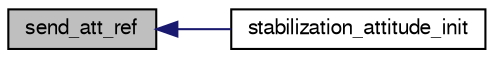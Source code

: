 digraph "send_att_ref"
{
  edge [fontname="FreeSans",fontsize="10",labelfontname="FreeSans",labelfontsize="10"];
  node [fontname="FreeSans",fontsize="10",shape=record];
  rankdir="LR";
  Node1 [label="send_att_ref",height=0.2,width=0.4,color="black", fillcolor="grey75", style="filled", fontcolor="black"];
  Node1 -> Node2 [dir="back",color="midnightblue",fontsize="10",style="solid",fontname="FreeSans"];
  Node2 [label="stabilization_attitude_init",height=0.2,width=0.4,color="black", fillcolor="white", style="filled",URL="$stabilization__attitude__euler__int_8c.html#a03d27593d891182c04fc5337766733d1"];
}
